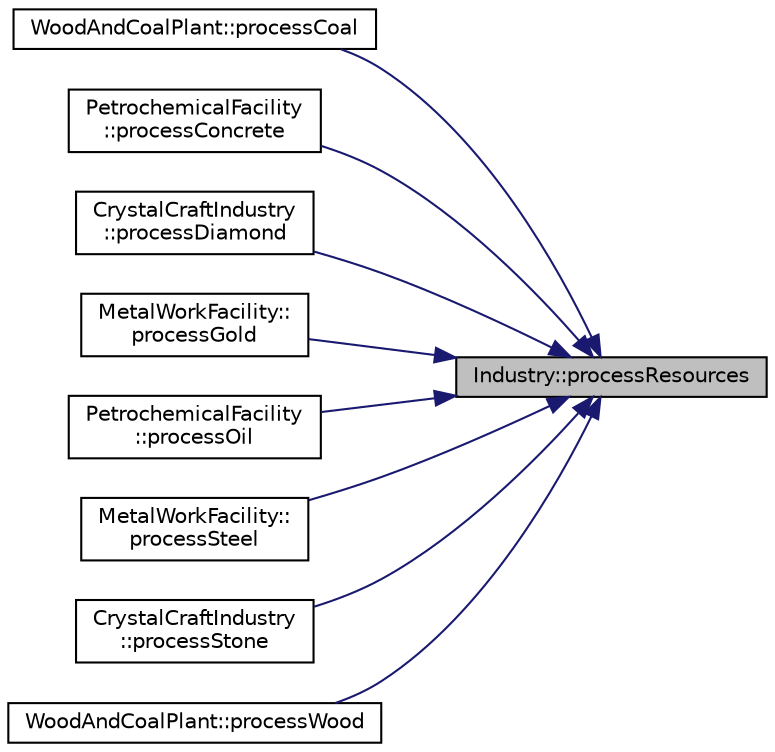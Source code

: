 digraph "Industry::processResources"
{
 // LATEX_PDF_SIZE
  edge [fontname="Helvetica",fontsize="10",labelfontname="Helvetica",labelfontsize="10"];
  node [fontname="Helvetica",fontsize="10",shape=record];
  rankdir="RL";
  Node1 [label="Industry::processResources",height=0.2,width=0.4,color="black", fillcolor="grey75", style="filled", fontcolor="black",tooltip="Processes resources based on the specified amount."];
  Node1 -> Node2 [dir="back",color="midnightblue",fontsize="10",style="solid",fontname="Helvetica"];
  Node2 [label="WoodAndCoalPlant::processCoal",height=0.2,width=0.4,color="black", fillcolor="white", style="filled",URL="$classWoodAndCoalPlant.html#a4529e9e6aa4bd2ebb3639a8ad9b7f4b1",tooltip="Processes a specified amount of coal and updates resources."];
  Node1 -> Node3 [dir="back",color="midnightblue",fontsize="10",style="solid",fontname="Helvetica"];
  Node3 [label="PetrochemicalFacility\l::processConcrete",height=0.2,width=0.4,color="black", fillcolor="white", style="filled",URL="$classPetrochemicalFacility.html#a49e64fa2c54f0897290548c784032b45",tooltip="Processes a specified amount of concrete in the facility."];
  Node1 -> Node4 [dir="back",color="midnightblue",fontsize="10",style="solid",fontname="Helvetica"];
  Node4 [label="CrystalCraftIndustry\l::processDiamond",height=0.2,width=0.4,color="black", fillcolor="white", style="filled",URL="$classCrystalCraftIndustry.html#a65147a09e9ae5746ea83d88b44bf7077",tooltip="Processes a specified amount of diamonds."];
  Node1 -> Node5 [dir="back",color="midnightblue",fontsize="10",style="solid",fontname="Helvetica"];
  Node5 [label="MetalWorkFacility::\lprocessGold",height=0.2,width=0.4,color="black", fillcolor="white", style="filled",URL="$classMetalWorkFacility.html#a9f506921a29f4fe41ec91b071175b2fd",tooltip="Processes a specified amount of gold."];
  Node1 -> Node6 [dir="back",color="midnightblue",fontsize="10",style="solid",fontname="Helvetica"];
  Node6 [label="PetrochemicalFacility\l::processOil",height=0.2,width=0.4,color="black", fillcolor="white", style="filled",URL="$classPetrochemicalFacility.html#aae7ecfabcaf2d05fcbc20c90e4fe9c04",tooltip="Processes a specified amount of oil in the facility."];
  Node1 -> Node7 [dir="back",color="midnightblue",fontsize="10",style="solid",fontname="Helvetica"];
  Node7 [label="MetalWorkFacility::\lprocessSteel",height=0.2,width=0.4,color="black", fillcolor="white", style="filled",URL="$classMetalWorkFacility.html#aa724f47f3e8a634e902577dbc73068fa",tooltip="Processes a specified amount of steel."];
  Node1 -> Node8 [dir="back",color="midnightblue",fontsize="10",style="solid",fontname="Helvetica"];
  Node8 [label="CrystalCraftIndustry\l::processStone",height=0.2,width=0.4,color="black", fillcolor="white", style="filled",URL="$classCrystalCraftIndustry.html#acb8df467a3568ce62d1696df523d439d",tooltip="Processes a specified amount of stone."];
  Node1 -> Node9 [dir="back",color="midnightblue",fontsize="10",style="solid",fontname="Helvetica"];
  Node9 [label="WoodAndCoalPlant::processWood",height=0.2,width=0.4,color="black", fillcolor="white", style="filled",URL="$classWoodAndCoalPlant.html#adb393197eb6d430716de853462d796ab",tooltip="Processes a specified amount of wood and updates resources."];
}
